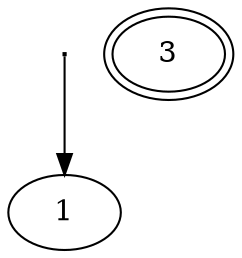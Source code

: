 digraph  {
1 [is_final=False, is_start=True, label=1, peripheries=1];
"1_starting" [height="0.0", label="", shape=None, width="0.0"];
3 [is_final=True, is_start=False, label=3, peripheries=2];
"1_starting" -> 1  [key=0];
}
